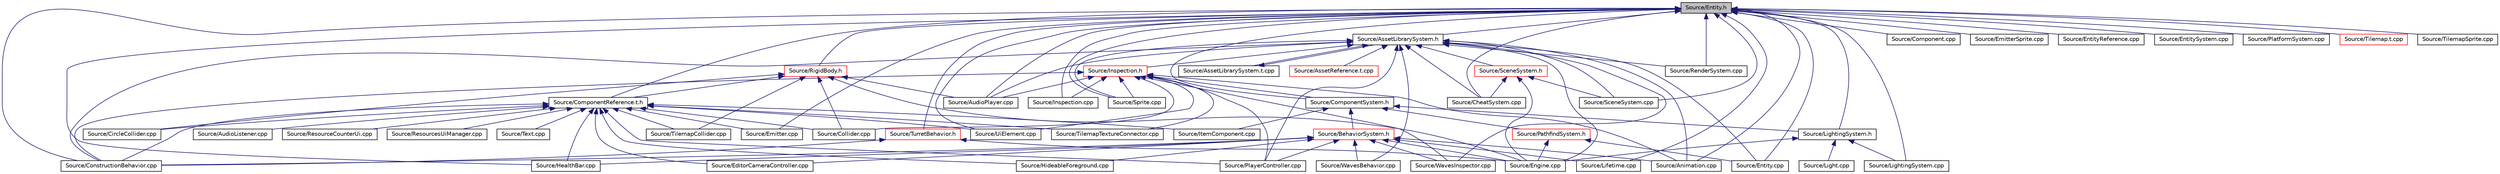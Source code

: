 digraph "Source/Entity.h"
{
 // LATEX_PDF_SIZE
  edge [fontname="Helvetica",fontsize="10",labelfontname="Helvetica",labelfontsize="10"];
  node [fontname="Helvetica",fontsize="10",shape=record];
  Node1 [label="Source/Entity.h",height=0.2,width=0.4,color="black", fillcolor="grey75", style="filled", fontcolor="black",tooltip="Entity class which holds Components."];
  Node1 -> Node2 [dir="back",color="midnightblue",fontsize="10",style="solid"];
  Node2 [label="Source/Animation.cpp",height=0.2,width=0.4,color="black", fillcolor="white", style="filled",URL="$Animation_8cpp.html",tooltip="animation component implimentation"];
  Node1 -> Node3 [dir="back",color="midnightblue",fontsize="10",style="solid"];
  Node3 [label="Source/AssetLibrarySystem.h",height=0.2,width=0.4,color="black", fillcolor="white", style="filled",URL="$AssetLibrarySystem_8h.html",tooltip="Asset System."];
  Node3 -> Node2 [dir="back",color="midnightblue",fontsize="10",style="solid"];
  Node3 -> Node4 [dir="back",color="midnightblue",fontsize="10",style="solid"];
  Node4 [label="Source/AssetLibrarySystem.t.cpp",height=0.2,width=0.4,color="black", fillcolor="white", style="filled",URL="$AssetLibrarySystem_8t_8cpp.html",tooltip="AssetLibrarySystem."];
  Node4 -> Node3 [dir="back",color="midnightblue",fontsize="10",style="solid"];
  Node3 -> Node5 [dir="back",color="midnightblue",fontsize="10",style="solid"];
  Node5 [label="Source/AssetReference.t.cpp",height=0.2,width=0.4,color="red", fillcolor="white", style="filled",URL="$AssetReference_8t_8cpp.html",tooltip="a reference to an Asset"];
  Node3 -> Node15 [dir="back",color="midnightblue",fontsize="10",style="solid"];
  Node15 [label="Source/AudioPlayer.cpp",height=0.2,width=0.4,color="black", fillcolor="white", style="filled",URL="$AudioPlayer_8cpp.html",tooltip="Component that plays audio."];
  Node3 -> Node24 [dir="back",color="midnightblue",fontsize="10",style="solid"];
  Node24 [label="Source/CheatSystem.cpp",height=0.2,width=0.4,color="black", fillcolor="white", style="filled",URL="$CheatSystem_8cpp.html",tooltip="CheatSystem Class definition."];
  Node3 -> Node16 [dir="back",color="midnightblue",fontsize="10",style="solid"];
  Node16 [label="Source/ConstructionBehavior.cpp",height=0.2,width=0.4,color="black", fillcolor="white", style="filled",URL="$ConstructionBehavior_8cpp.html",tooltip="handles the construction of towers and modification of terrain"];
  Node3 -> Node9 [dir="back",color="midnightblue",fontsize="10",style="solid"];
  Node9 [label="Source/Engine.cpp",height=0.2,width=0.4,color="black", fillcolor="white", style="filled",URL="$Engine_8cpp.html",tooltip="Engine class."];
  Node3 -> Node55 [dir="back",color="midnightblue",fontsize="10",style="solid"];
  Node55 [label="Source/Entity.cpp",height=0.2,width=0.4,color="black", fillcolor="white", style="filled",URL="$Entity_8cpp.html",tooltip="Function definitions for the Entity class."];
  Node3 -> Node56 [dir="back",color="midnightblue",fontsize="10",style="solid"];
  Node56 [label="Source/Inspection.h",height=0.2,width=0.4,color="red", fillcolor="white", style="filled",URL="$Inspection_8h.html",tooltip="Helper methods for inspecting things."];
  Node56 -> Node2 [dir="back",color="midnightblue",fontsize="10",style="solid"];
  Node56 -> Node15 [dir="back",color="midnightblue",fontsize="10",style="solid"];
  Node56 -> Node57 [dir="back",color="midnightblue",fontsize="10",style="solid"];
  Node57 [label="Source/Collider.cpp",height=0.2,width=0.4,color="black", fillcolor="white", style="filled",URL="$Collider_8cpp.html",tooltip="Base component for detecting collisions."];
  Node56 -> Node58 [dir="back",color="midnightblue",fontsize="10",style="solid"];
  Node58 [label="Source/ComponentSystem.h",height=0.2,width=0.4,color="black", fillcolor="white", style="filled",URL="$ComponentSystem_8h.html",tooltip="System that keeps track of a specific kind of Component."];
  Node58 -> Node59 [dir="back",color="midnightblue",fontsize="10",style="solid"];
  Node59 [label="Source/BehaviorSystem.h",height=0.2,width=0.4,color="red", fillcolor="white", style="filled",URL="$BehaviorSystem_8h.html",tooltip="System that keeps track of and updates a specific kind of Behavior."];
  Node59 -> Node2 [dir="back",color="midnightblue",fontsize="10",style="solid"];
  Node59 -> Node16 [dir="back",color="midnightblue",fontsize="10",style="solid"];
  Node59 -> Node60 [dir="back",color="midnightblue",fontsize="10",style="solid"];
  Node60 [label="Source/EditorCameraController.cpp",height=0.2,width=0.4,color="black", fillcolor="white", style="filled",URL="$EditorCameraController_8cpp.html",tooltip="controls the camera while in the editor"];
  Node59 -> Node9 [dir="back",color="midnightblue",fontsize="10",style="solid"];
  Node59 -> Node50 [dir="back",color="midnightblue",fontsize="10",style="solid"];
  Node50 [label="Source/HealthBar.cpp",height=0.2,width=0.4,color="black", fillcolor="white", style="filled",URL="$HealthBar_8cpp.html",tooltip="health bar UI that displays offset from an Entity with a Health component"];
  Node59 -> Node35 [dir="back",color="midnightblue",fontsize="10",style="solid"];
  Node35 [label="Source/HideableForeground.cpp",height=0.2,width=0.4,color="black", fillcolor="white", style="filled",URL="$HideableForeground_8cpp.html",tooltip="Component that hides an attached Sprite when it overlaps something."];
  Node59 -> Node61 [dir="back",color="midnightblue",fontsize="10",style="solid"];
  Node61 [label="Source/Lifetime.cpp",height=0.2,width=0.4,color="black", fillcolor="white", style="filled",URL="$Lifetime_8cpp.html",tooltip="Component that destroys it's Enity after a given length of time."];
  Node59 -> Node11 [dir="back",color="midnightblue",fontsize="10",style="solid"];
  Node11 [label="Source/PlayerController.cpp",height=0.2,width=0.4,color="black", fillcolor="white", style="filled",URL="$PlayerController_8cpp.html",tooltip="PlayerController Behaviour Class."];
  Node59 -> Node12 [dir="back",color="midnightblue",fontsize="10",style="solid"];
  Node12 [label="Source/WavesBehavior.cpp",height=0.2,width=0.4,color="black", fillcolor="white", style="filled",URL="$WavesBehavior_8cpp.html",tooltip="Definitions for wave and spawning behavior."];
  Node59 -> Node13 [dir="back",color="midnightblue",fontsize="10",style="solid"];
  Node13 [label="Source/WavesInspector.cpp",height=0.2,width=0.4,color="black", fillcolor="white", style="filled",URL="$WavesInspector_8cpp.html",tooltip="Definitions for wave and spawning editing in game."];
  Node58 -> Node38 [dir="back",color="midnightblue",fontsize="10",style="solid"];
  Node38 [label="Source/ItemComponent.cpp",height=0.2,width=0.4,color="black", fillcolor="white", style="filled",URL="$ItemComponent_8cpp.html",tooltip="Item in the world that can be picked up."];
  Node58 -> Node39 [dir="back",color="midnightblue",fontsize="10",style="solid"];
  Node39 [label="Source/LightingSystem.h",height=0.2,width=0.4,color="black", fillcolor="white", style="filled",URL="$LightingSystem_8h.html",tooltip="Lighting system interface."];
  Node39 -> Node9 [dir="back",color="midnightblue",fontsize="10",style="solid"];
  Node39 -> Node40 [dir="back",color="midnightblue",fontsize="10",style="solid"];
  Node40 [label="Source/Light.cpp",height=0.2,width=0.4,color="black", fillcolor="white", style="filled",URL="$Light_8cpp.html",tooltip="Light source component. It shines."];
  Node39 -> Node41 [dir="back",color="midnightblue",fontsize="10",style="solid"];
  Node41 [label="Source/LightingSystem.cpp",height=0.2,width=0.4,color="black", fillcolor="white", style="filled",URL="$LightingSystem_8cpp.html",tooltip="Renders lights in the scene."];
  Node58 -> Node62 [dir="back",color="midnightblue",fontsize="10",style="solid"];
  Node62 [label="Source/PathfindSystem.h",height=0.2,width=0.4,color="red", fillcolor="white", style="filled",URL="$PathfindSystem_8h.html",tooltip="System in charge of pathfinding. Keeps track of targets, runs the flowfield algorithm."];
  Node62 -> Node9 [dir="back",color="midnightblue",fontsize="10",style="solid"];
  Node62 -> Node55 [dir="back",color="midnightblue",fontsize="10",style="solid"];
  Node56 -> Node16 [dir="back",color="midnightblue",fontsize="10",style="solid"];
  Node56 -> Node66 [dir="back",color="midnightblue",fontsize="10",style="solid"];
  Node66 [label="Source/Inspection.cpp",height=0.2,width=0.4,color="black", fillcolor="white", style="filled",URL="$Inspection_8cpp.html",tooltip="Helper methods for inspecting things."];
  Node56 -> Node11 [dir="back",color="midnightblue",fontsize="10",style="solid"];
  Node56 -> Node46 [dir="back",color="midnightblue",fontsize="10",style="solid"];
  Node46 [label="Source/Sprite.cpp",height=0.2,width=0.4,color="black", fillcolor="white", style="filled",URL="$Sprite_8cpp.html",tooltip="Implementation of Sprite component."];
  Node56 -> Node73 [dir="back",color="midnightblue",fontsize="10",style="solid"];
  Node73 [label="Source/TilemapTextureConnector.cpp",height=0.2,width=0.4,color="black", fillcolor="white", style="filled",URL="$TilemapTextureConnector_8cpp.html",tooltip="Component that uses a parent 'source' tilemap to update a child tilemap with connected textures."];
  Node56 -> Node75 [dir="back",color="midnightblue",fontsize="10",style="solid"];
  Node75 [label="Source/UiElement.cpp",height=0.2,width=0.4,color="black", fillcolor="white", style="filled",URL="$UiElement_8cpp.html",tooltip="Ui element component."];
  Node56 -> Node13 [dir="back",color="midnightblue",fontsize="10",style="solid"];
  Node3 -> Node11 [dir="back",color="midnightblue",fontsize="10",style="solid"];
  Node3 -> Node44 [dir="back",color="midnightblue",fontsize="10",style="solid"];
  Node44 [label="Source/RenderSystem.cpp",height=0.2,width=0.4,color="black", fillcolor="white", style="filled",URL="$RenderSystem_8cpp.html",tooltip="System responsible for drawing sprites and basic shapes."];
  Node3 -> Node76 [dir="back",color="midnightblue",fontsize="10",style="solid"];
  Node76 [label="Source/SceneSystem.cpp",height=0.2,width=0.4,color="black", fillcolor="white", style="filled",URL="$SceneSystem_8cpp.html",tooltip="handles the process of resetting and changing scenes"];
  Node3 -> Node77 [dir="back",color="midnightblue",fontsize="10",style="solid"];
  Node77 [label="Source/SceneSystem.h",height=0.2,width=0.4,color="red", fillcolor="white", style="filled",URL="$SceneSystem_8h.html",tooltip="handles the process of resetting and changing scenes"];
  Node77 -> Node24 [dir="back",color="midnightblue",fontsize="10",style="solid"];
  Node77 -> Node9 [dir="back",color="midnightblue",fontsize="10",style="solid"];
  Node77 -> Node76 [dir="back",color="midnightblue",fontsize="10",style="solid"];
  Node3 -> Node46 [dir="back",color="midnightblue",fontsize="10",style="solid"];
  Node3 -> Node12 [dir="back",color="midnightblue",fontsize="10",style="solid"];
  Node3 -> Node13 [dir="back",color="midnightblue",fontsize="10",style="solid"];
  Node1 -> Node15 [dir="back",color="midnightblue",fontsize="10",style="solid"];
  Node1 -> Node24 [dir="back",color="midnightblue",fontsize="10",style="solid"];
  Node1 -> Node80 [dir="back",color="midnightblue",fontsize="10",style="solid"];
  Node80 [label="Source/Component.cpp",height=0.2,width=0.4,color="black", fillcolor="white", style="filled",URL="$Component_8cpp.html",tooltip="Virtual component header."];
  Node1 -> Node81 [dir="back",color="midnightblue",fontsize="10",style="solid"];
  Node81 [label="Source/ComponentReference.t.h",height=0.2,width=0.4,color="black", fillcolor="white", style="filled",URL="$ComponentReference_8t_8h.html",tooltip="a reference to a component in the scene"];
  Node81 -> Node82 [dir="back",color="midnightblue",fontsize="10",style="solid"];
  Node82 [label="Source/AudioListener.cpp",height=0.2,width=0.4,color="black", fillcolor="white", style="filled",URL="$AudioListener_8cpp.html",tooltip="Component that picks up spatial audio."];
  Node81 -> Node83 [dir="back",color="midnightblue",fontsize="10",style="solid"];
  Node83 [label="Source/CircleCollider.cpp",height=0.2,width=0.4,color="black", fillcolor="white", style="filled",URL="$CircleCollider_8cpp.html",tooltip="Circle-shaped collider."];
  Node81 -> Node57 [dir="back",color="midnightblue",fontsize="10",style="solid"];
  Node81 -> Node16 [dir="back",color="midnightblue",fontsize="10",style="solid"];
  Node81 -> Node60 [dir="back",color="midnightblue",fontsize="10",style="solid"];
  Node81 -> Node84 [dir="back",color="midnightblue",fontsize="10",style="solid"];
  Node84 [label="Source/Emitter.cpp",height=0.2,width=0.4,color="black", fillcolor="white", style="filled",URL="$Emitter_8cpp.html",tooltip="Controls timing of particle emissions, and their init data."];
  Node81 -> Node50 [dir="back",color="midnightblue",fontsize="10",style="solid"];
  Node81 -> Node35 [dir="back",color="midnightblue",fontsize="10",style="solid"];
  Node81 -> Node38 [dir="back",color="midnightblue",fontsize="10",style="solid"];
  Node81 -> Node11 [dir="back",color="midnightblue",fontsize="10",style="solid"];
  Node81 -> Node45 [dir="back",color="midnightblue",fontsize="10",style="solid"];
  Node45 [label="Source/ResourceCounterUi.cpp",height=0.2,width=0.4,color="black", fillcolor="white", style="filled",URL="$ResourceCounterUi_8cpp.html",tooltip="Ui Component that displays a resource sprite and a count."];
  Node81 -> Node30 [dir="back",color="midnightblue",fontsize="10",style="solid"];
  Node30 [label="Source/ResourcesUiManager.cpp",height=0.2,width=0.4,color="black", fillcolor="white", style="filled",URL="$ResourcesUiManager_8cpp.html",tooltip="Component that manages the UI for displaying what resources a player currently has."];
  Node81 -> Node85 [dir="back",color="midnightblue",fontsize="10",style="solid"];
  Node85 [label="Source/Text.cpp",height=0.2,width=0.4,color="black", fillcolor="white", style="filled",URL="$Text_8cpp.html",tooltip="Component that makes use of Tilemap to draw text."];
  Node81 -> Node86 [dir="back",color="midnightblue",fontsize="10",style="solid"];
  Node86 [label="Source/TilemapCollider.cpp",height=0.2,width=0.4,color="black", fillcolor="white", style="filled",URL="$TilemapCollider_8cpp.html",tooltip="tilemap collider"];
  Node81 -> Node73 [dir="back",color="midnightblue",fontsize="10",style="solid"];
  Node81 -> Node75 [dir="back",color="midnightblue",fontsize="10",style="solid"];
  Node1 -> Node58 [dir="back",color="midnightblue",fontsize="10",style="solid"];
  Node1 -> Node16 [dir="back",color="midnightblue",fontsize="10",style="solid"];
  Node1 -> Node84 [dir="back",color="midnightblue",fontsize="10",style="solid"];
  Node1 -> Node34 [dir="back",color="midnightblue",fontsize="10",style="solid"];
  Node34 [label="Source/EmitterSprite.cpp",height=0.2,width=0.4,color="black", fillcolor="white", style="filled",URL="$EmitterSprite_8cpp.html",tooltip="Renders particles using data from SSBO."];
  Node1 -> Node55 [dir="back",color="midnightblue",fontsize="10",style="solid"];
  Node1 -> Node87 [dir="back",color="midnightblue",fontsize="10",style="solid"];
  Node87 [label="Source/EntityReference.cpp",height=0.2,width=0.4,color="black", fillcolor="white", style="filled",URL="$EntityReference_8cpp.html",tooltip="a reference to an Entity in the scene"];
  Node1 -> Node88 [dir="back",color="midnightblue",fontsize="10",style="solid"];
  Node88 [label="Source/EntitySystem.cpp",height=0.2,width=0.4,color="black", fillcolor="white", style="filled",URL="$EntitySystem_8cpp.html",tooltip="System that manages the storing and handling of Entities."];
  Node1 -> Node50 [dir="back",color="midnightblue",fontsize="10",style="solid"];
  Node1 -> Node66 [dir="back",color="midnightblue",fontsize="10",style="solid"];
  Node1 -> Node61 [dir="back",color="midnightblue",fontsize="10",style="solid"];
  Node1 -> Node41 [dir="back",color="midnightblue",fontsize="10",style="solid"];
  Node1 -> Node39 [dir="back",color="midnightblue",fontsize="10",style="solid"];
  Node1 -> Node89 [dir="back",color="midnightblue",fontsize="10",style="solid"];
  Node89 [label="Source/PlatformSystem.cpp",height=0.2,width=0.4,color="black", fillcolor="white", style="filled",URL="$PlatformSystem_8cpp.html",tooltip="Patform System class: initializes window and graphics (GLFW and GLEW), shuts them down on exit."];
  Node1 -> Node44 [dir="back",color="midnightblue",fontsize="10",style="solid"];
  Node1 -> Node90 [dir="back",color="midnightblue",fontsize="10",style="solid"];
  Node90 [label="Source/RigidBody.h",height=0.2,width=0.4,color="red", fillcolor="white", style="filled",URL="$RigidBody_8h_source.html",tooltip=" "];
  Node90 -> Node15 [dir="back",color="midnightblue",fontsize="10",style="solid"];
  Node90 -> Node83 [dir="back",color="midnightblue",fontsize="10",style="solid"];
  Node90 -> Node57 [dir="back",color="midnightblue",fontsize="10",style="solid"];
  Node90 -> Node81 [dir="back",color="midnightblue",fontsize="10",style="solid"];
  Node90 -> Node9 [dir="back",color="midnightblue",fontsize="10",style="solid"];
  Node90 -> Node86 [dir="back",color="midnightblue",fontsize="10",style="solid"];
  Node1 -> Node76 [dir="back",color="midnightblue",fontsize="10",style="solid"];
  Node1 -> Node46 [dir="back",color="midnightblue",fontsize="10",style="solid"];
  Node1 -> Node91 [dir="back",color="midnightblue",fontsize="10",style="solid"];
  Node91 [label="Source/Tilemap.t.cpp",height=0.2,width=0.4,color="red", fillcolor="white", style="filled",URL="$Tilemap_8t_8cpp.html",tooltip="Tilemap component - loads and manages a tilemap array."];
  Node1 -> Node48 [dir="back",color="midnightblue",fontsize="10",style="solid"];
  Node48 [label="Source/TilemapSprite.cpp",height=0.2,width=0.4,color="black", fillcolor="white", style="filled",URL="$TilemapSprite_8cpp.html",tooltip="A version of Sprite specifically for rendering tiles."];
  Node1 -> Node21 [dir="back",color="midnightblue",fontsize="10",style="solid"];
  Node21 [label="Source/TurretBehavior.h",height=0.2,width=0.4,color="red", fillcolor="white", style="filled",URL="$TurretBehavior_8h_source.html",tooltip=" "];
  Node21 -> Node16 [dir="back",color="midnightblue",fontsize="10",style="solid"];
  Node21 -> Node9 [dir="back",color="midnightblue",fontsize="10",style="solid"];
  Node1 -> Node75 [dir="back",color="midnightblue",fontsize="10",style="solid"];
}
